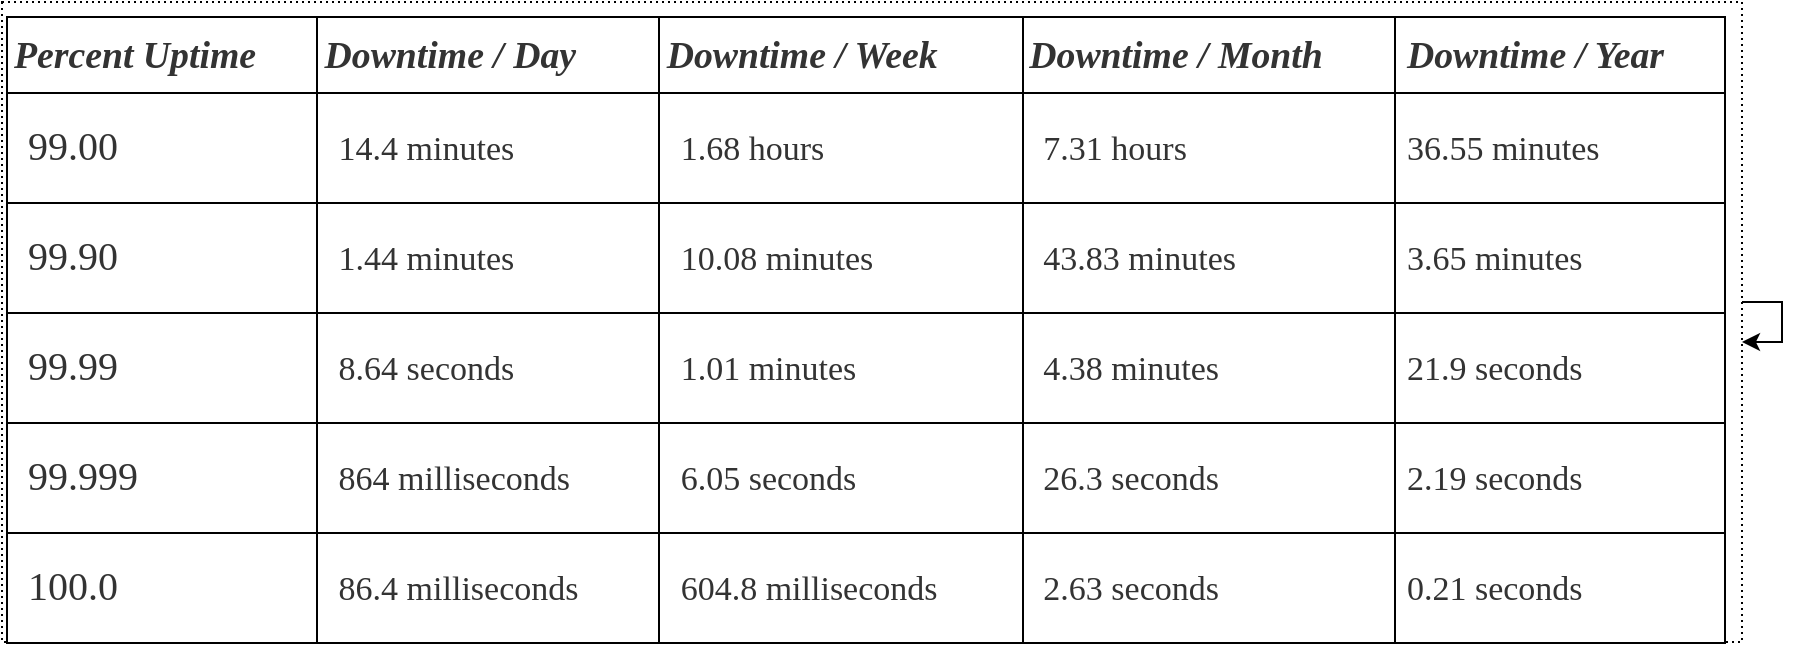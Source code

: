 <mxfile version="13.1.14" type="github">
  <diagram name="Page-1" id="bd83a815-5ea8-2e97-e5ec-87c9f400f2fa">
    <mxGraphModel dx="946" dy="614" grid="1" gridSize="10" guides="1" tooltips="1" connect="1" arrows="1" fold="1" page="1" pageScale="1.5" pageWidth="1169" pageHeight="826" background="#ffffff" math="0" shadow="0" extFonts="https://fonts.google.com/specimen/Martel+Sans^https://fonts.googleapis.com/css?family=https%3A%2F%2Ffonts.google.com%2Fspecimen%2FMartel%2BSans|Martel+Sans^https://fonts.googleapis.com/css?family=Martel%2BSans|Martel Sans^https://fonts.googleapis.com/css?family=Martel+Sans">
      <root>
        <mxCell id="0" style=";html=1;" />
        <mxCell id="1" style=";html=1;" parent="0" />
        <mxCell id="Qp-HphKMrTElHFIgSeHp-2" value="&lt;table border=&quot;1&quot; style=&quot;box-sizing: border-box ; border-collapse: collapse ; border-spacing: 0px ; font-size: 17px ; padding: 0px ; width: 860px ; margin: 0px auto 0.5em ; overflow: scroll ; display: table ; border: 1px solid rgb(0 , 0 , 0) ; max-width: 100% ; font-style: normal ; font-weight: 400 ; font-stretch: inherit ; line-height: 1.65em ; outline: 0px ; vertical-align: baseline ; color: rgb(51 , 51 , 51) ; letter-spacing: normal ; text-indent: 0px ; text-transform: none ; word-spacing: 0px ; background-color: rgb(255 , 255 , 255)&quot;&gt;&lt;thead style=&quot;box-sizing: border-box ; font-family: inherit ; font-style: inherit ; font-variant: inherit ; font-weight: bold ; font-stretch: inherit ; font-size: inherit ; line-height: inherit ; margin: 0px ; outline: 0px ; padding: 0px ; vertical-align: baseline ; display: table-header-group&quot;&gt;&lt;tr style=&quot;box-sizing: border-box ; font: inherit ; margin: 0px ; outline: 0px ; padding: 0px ; vertical-align: baseline ; display: table-row&quot;&gt;&lt;td style=&quot;box-sizing: border-box ; margin: 0px ; padding: 3px ; font-variant: inherit ; font-weight: inherit ; font-stretch: inherit ; font-size: 18.88px ; line-height: 1.65em ; outline: 0px ; vertical-align: text-top ; display: table-cell ; text-indent: 0px ; text-align: left&quot;&gt;&lt;span class=&quot;left&quot; style=&quot;font-variant: inherit ; font-weight: inherit ; font-stretch: inherit ; font-size: inherit ; line-height: inherit ; box-sizing: border-box ; margin: 0px ; outline: 0px ; padding: 0px ; vertical-align: baseline ; text-align: left&quot;&gt;&lt;font face=&quot;Martel Sans&quot;&gt;&lt;i&gt;Percent Uptime&lt;/i&gt;&lt;/font&gt;&lt;/span&gt;&lt;/td&gt;&lt;td style=&quot;box-sizing: border-box ; margin: 0px ; padding: 3px ; font-variant: inherit ; font-weight: inherit ; font-stretch: inherit ; font-size: 18.88px ; line-height: 1.65em ; outline: 0px ; vertical-align: text-top ; display: table-cell ; text-indent: 0px ; text-align: left&quot;&gt;&lt;span class=&quot;left&quot; style=&quot;box-sizing: border-box ; font-variant: inherit ; font-weight: inherit ; font-stretch: inherit ; font-size: inherit ; line-height: inherit ; margin: 0px ; outline: 0px ; padding: 0px ; vertical-align: baseline ; text-align: left&quot;&gt;&lt;font face=&quot;Martel Sans&quot;&gt;&lt;i&gt;Downtime / Day&lt;/i&gt;&lt;/font&gt;&lt;/span&gt;&lt;/td&gt;&lt;td style=&quot;box-sizing: border-box ; margin: 0px ; padding: 3px ; font-variant: inherit ; font-weight: inherit ; font-stretch: inherit ; font-size: 18.88px ; line-height: 1.65em ; outline: 0px ; vertical-align: text-top ; display: table-cell ; text-indent: 0px ; text-align: left&quot;&gt;&lt;span class=&quot;left&quot; style=&quot;box-sizing: border-box ; font-variant: inherit ; font-weight: inherit ; font-stretch: inherit ; font-size: inherit ; line-height: inherit ; margin: 0px ; outline: 0px ; padding: 0px ; vertical-align: baseline ; text-align: left&quot;&gt;&lt;font face=&quot;Martel Sans&quot;&gt;&lt;i&gt;Downtime / Week&lt;/i&gt;&lt;/font&gt;&lt;/span&gt;&lt;/td&gt;&lt;td style=&quot;box-sizing: border-box ; margin: 0px ; padding: 3px ; font-variant: inherit ; font-weight: inherit ; font-stretch: inherit ; font-size: 18.88px ; line-height: 1.65em ; outline: 0px ; vertical-align: text-top ; display: table-cell ; text-indent: 0px ; text-align: left&quot;&gt;&lt;span class=&quot;left&quot; style=&quot;font-variant: inherit ; font-weight: inherit ; font-stretch: inherit ; font-size: inherit ; line-height: inherit ; box-sizing: border-box ; margin: 0px ; outline: 0px ; padding: 0px ; vertical-align: baseline ; text-align: left&quot;&gt;&lt;font face=&quot;Martel Sans&quot;&gt;&lt;i&gt;Downtime / Month&lt;/i&gt;&lt;/font&gt;&lt;/span&gt;&lt;/td&gt;&lt;th style=&quot;border-collapse: collapse&quot;&gt;&lt;font face=&quot;Martel Sans&quot;&gt;&lt;i&gt;&amp;nbsp;&lt;font style=&quot;font-size: 18.88px&quot;&gt;Downtime / Year&lt;/font&gt;&lt;/i&gt;&lt;/font&gt;&lt;/th&gt;&lt;/tr&gt;&lt;/thead&gt;&lt;tbody style=&quot;box-sizing: border-box ; max-width: 100% ; overflow: scroll ; font-size: 20px&quot;&gt;&lt;tr style=&quot;box-sizing: border-box ; font-style: inherit ; font-variant: inherit ; font-weight: inherit ; font-stretch: inherit ; font-size: inherit ; line-height: inherit ; margin: 0px ; outline: 0px ; padding: 0px ; vertical-align: baseline ; display: table-row&quot;&gt;&lt;td style=&quot;box-sizing: border-box ; margin: 0px ; padding: 10px ; font-style: inherit ; font-variant: inherit ; font-stretch: inherit ; line-height: 1.65em ; outline: 0px ; vertical-align: text-top ; display: table-cell ; text-indent: 0px&quot;&gt;&lt;span class=&quot;left&quot; style=&quot;font-style: inherit ; font-variant: inherit ; font-stretch: inherit ; font-size: inherit ; line-height: inherit ; box-sizing: border-box ; margin: 0px ; outline: 0px ; padding: 0px ; vertical-align: baseline&quot;&gt;&lt;font face=&quot;Martel Sans&quot; style=&quot;font-size: 20px&quot;&gt;99.00&lt;/font&gt;&lt;/span&gt;&lt;/td&gt;&lt;td style=&quot;box-sizing: border-box ; margin: 0px ; padding: 10px ; font-style: inherit ; font-variant: inherit ; font-weight: inherit ; font-stretch: inherit ; line-height: 1.65em ; outline: 0px ; vertical-align: text-top ; display: table-cell ; text-indent: 0px&quot;&gt;&lt;span class=&quot;left&quot; style=&quot;box-sizing: border-box ; font-style: inherit ; font-variant: inherit ; font-weight: inherit ; font-stretch: inherit ; font-size: inherit ; line-height: inherit ; margin: 0px ; outline: 0px ; padding: 0px ; vertical-align: baseline&quot;&gt;&lt;font face=&quot;Martel Sans&quot; style=&quot;font-size: 17px&quot;&gt;14.4 minutes&lt;/font&gt;&lt;/span&gt;&lt;/td&gt;&lt;td style=&quot;box-sizing: border-box ; margin: 0px ; padding: 10px ; font-style: inherit ; font-variant: inherit ; font-weight: inherit ; font-stretch: inherit ; line-height: 1.65em ; outline: 0px ; vertical-align: text-top ; display: table-cell ; text-indent: 0px ; text-align: left&quot;&gt;&lt;span class=&quot;left&quot; style=&quot;box-sizing: border-box ; font-style: inherit ; font-variant: inherit ; font-weight: inherit ; font-stretch: inherit ; font-size: inherit ; line-height: inherit ; margin: 0px ; outline: 0px ; padding: 0px ; vertical-align: baseline ; text-align: left&quot;&gt;&lt;font face=&quot;Martel Sans&quot; style=&quot;font-size: 17px&quot;&gt;1.68 hours&lt;/font&gt;&lt;/span&gt;&lt;/td&gt;&lt;td style=&quot;box-sizing: border-box ; margin: 0px ; padding: 10px ; font-style: inherit ; font-variant: inherit ; font-weight: inherit ; font-stretch: inherit ; line-height: 1.65em ; outline: 0px ; vertical-align: text-top ; display: table-cell ; text-indent: 0px ; text-align: left&quot;&gt;&lt;span class=&quot;left&quot; style=&quot;box-sizing: border-box ; font-style: inherit ; font-variant: inherit ; font-weight: inherit ; font-stretch: inherit ; font-size: inherit ; line-height: inherit ; margin: 0px ; outline: 0px ; padding: 0px ; vertical-align: baseline ; text-align: left&quot;&gt;&lt;font face=&quot;Martel Sans&quot; style=&quot;font-size: 17px&quot;&gt;7.31 hours&lt;/font&gt;&lt;/span&gt;&lt;/td&gt;&lt;td&gt;&lt;font face=&quot;Martel Sans&quot; style=&quot;font-size: 17px&quot;&gt;&amp;nbsp;36.55 minutes&lt;/font&gt;&lt;/td&gt;&lt;/tr&gt;&lt;tr style=&quot;box-sizing: border-box ; font-style: inherit ; font-variant: inherit ; font-weight: inherit ; font-stretch: inherit ; font-size: inherit ; line-height: inherit ; margin: 0px ; outline: 0px ; padding: 0px ; vertical-align: baseline ; display: table-row&quot;&gt;&lt;td style=&quot;box-sizing: border-box ; margin: 0px ; padding: 10px ; font-style: inherit ; font-variant: inherit ; font-weight: inherit ; font-stretch: inherit ; font-size: 18.88px ; line-height: 1.65em ; outline: 0px ; vertical-align: text-top ; display: table-cell ; text-indent: 0px ; text-align: left&quot;&gt;&lt;span class=&quot;left&quot; style=&quot;box-sizing: border-box ; font-style: inherit ; font-variant: inherit ; font-weight: inherit ; font-stretch: inherit ; font-size: inherit ; line-height: inherit ; margin: 0px ; outline: 0px ; padding: 0px ; vertical-align: baseline ; text-align: left&quot;&gt;&lt;font face=&quot;Martel Sans&quot; style=&quot;font-size: 20px&quot;&gt;99.90&lt;/font&gt;&lt;/span&gt;&lt;/td&gt;&lt;td style=&quot;box-sizing: border-box ; margin: 0px ; padding: 10px ; font-style: inherit ; font-variant: inherit ; font-weight: inherit ; font-stretch: inherit ; line-height: 1.65em ; outline: 0px ; vertical-align: text-top ; display: table-cell ; text-indent: 0px ; text-align: left&quot;&gt;&lt;span class=&quot;left&quot; style=&quot;box-sizing: border-box ; font-style: inherit ; font-variant: inherit ; font-weight: inherit ; font-stretch: inherit ; font-size: inherit ; line-height: inherit ; margin: 0px ; outline: 0px ; padding: 0px ; vertical-align: baseline ; text-align: left&quot;&gt;&lt;font face=&quot;Martel Sans&quot; style=&quot;font-size: 17px&quot;&gt;1.44 minutes&lt;/font&gt;&lt;/span&gt;&lt;/td&gt;&lt;td style=&quot;box-sizing: border-box ; margin: 0px ; padding: 10px ; font-style: inherit ; font-variant: inherit ; font-weight: inherit ; font-stretch: inherit ; line-height: 1.65em ; outline: 0px ; vertical-align: text-top ; display: table-cell ; text-indent: 0px ; text-align: left&quot;&gt;&lt;span class=&quot;left&quot; style=&quot;box-sizing: border-box ; font-style: inherit ; font-variant: inherit ; font-weight: inherit ; font-stretch: inherit ; font-size: inherit ; line-height: inherit ; margin: 0px ; outline: 0px ; padding: 0px ; vertical-align: baseline ; text-align: left&quot;&gt;&lt;font face=&quot;Martel Sans&quot; style=&quot;font-size: 17px&quot;&gt;10.08 minutes&lt;/font&gt;&lt;/span&gt;&lt;/td&gt;&lt;td style=&quot;box-sizing: border-box ; margin: 0px ; padding: 10px ; font-style: inherit ; font-variant: inherit ; font-weight: inherit ; font-stretch: inherit ; line-height: 1.65em ; outline: 0px ; vertical-align: text-top ; display: table-cell ; text-indent: 0px ; text-align: left&quot;&gt;&lt;span class=&quot;left&quot; style=&quot;box-sizing: border-box ; font-style: inherit ; font-variant: inherit ; font-weight: inherit ; font-stretch: inherit ; font-size: inherit ; line-height: inherit ; margin: 0px ; outline: 0px ; padding: 0px ; vertical-align: baseline ; text-align: left&quot;&gt;&lt;font face=&quot;Martel Sans&quot; style=&quot;font-size: 17px&quot;&gt;43.83 minutes&lt;/font&gt;&lt;/span&gt;&lt;/td&gt;&lt;td&gt;&lt;font face=&quot;Martel Sans&quot; style=&quot;font-size: 17px&quot;&gt;&amp;nbsp;3.65 minutes&lt;/font&gt;&lt;/td&gt;&lt;/tr&gt;&lt;tr style=&quot;box-sizing: border-box ; font-style: inherit ; font-variant: inherit ; font-weight: inherit ; font-stretch: inherit ; font-size: inherit ; line-height: inherit ; margin: 0px ; outline: 0px ; padding: 0px ; vertical-align: baseline ; display: table-row&quot;&gt;&lt;td style=&quot;box-sizing: border-box ; margin: 0px ; padding: 10px ; font-style: inherit ; font-variant: inherit ; font-weight: inherit ; font-stretch: inherit ; line-height: 1.65em ; outline: 0px ; vertical-align: text-top ; display: table-cell ; text-indent: 0px ; text-align: left&quot;&gt;&lt;span class=&quot;left&quot; style=&quot;box-sizing: border-box ; font-style: inherit ; font-variant: inherit ; font-weight: inherit ; font-stretch: inherit ; font-size: inherit ; line-height: inherit ; margin: 0px ; outline: 0px ; padding: 0px ; vertical-align: baseline ; text-align: left&quot;&gt;&lt;font face=&quot;Martel Sans&quot; style=&quot;font-size: 20px&quot;&gt;99.99&lt;/font&gt;&lt;/span&gt;&lt;/td&gt;&lt;td style=&quot;box-sizing: border-box ; margin: 0px ; padding: 10px ; font-style: inherit ; font-variant: inherit ; font-weight: inherit ; font-stretch: inherit ; line-height: 1.65em ; outline: 0px ; vertical-align: text-top ; display: table-cell ; text-indent: 0px ; text-align: left&quot;&gt;&lt;span class=&quot;left&quot; style=&quot;box-sizing: border-box ; font-style: inherit ; font-variant: inherit ; font-weight: inherit ; font-stretch: inherit ; font-size: inherit ; line-height: inherit ; margin: 0px ; outline: 0px ; padding: 0px ; vertical-align: baseline ; text-align: left&quot;&gt;&lt;font face=&quot;Martel Sans&quot; style=&quot;font-size: 17px&quot;&gt;8.64 seconds&lt;/font&gt;&lt;/span&gt;&lt;/td&gt;&lt;td style=&quot;box-sizing: border-box ; margin: 0px ; padding: 10px ; font-style: inherit ; font-variant: inherit ; font-weight: inherit ; font-stretch: inherit ; line-height: 1.65em ; outline: 0px ; vertical-align: text-top ; display: table-cell ; text-indent: 0px ; text-align: left&quot;&gt;&lt;span class=&quot;left&quot; style=&quot;box-sizing: border-box ; font-style: inherit ; font-variant: inherit ; font-weight: inherit ; font-stretch: inherit ; font-size: inherit ; line-height: inherit ; margin: 0px ; outline: 0px ; padding: 0px ; vertical-align: baseline ; text-align: left&quot;&gt;&lt;font face=&quot;Martel Sans&quot; style=&quot;font-size: 17px&quot;&gt;1.01 minutes&lt;/font&gt;&lt;/span&gt;&lt;/td&gt;&lt;td style=&quot;box-sizing: border-box ; margin: 0px ; padding: 10px ; font-style: inherit ; font-variant: inherit ; font-weight: inherit ; font-stretch: inherit ; line-height: 1.65em ; outline: 0px ; vertical-align: text-top ; display: table-cell ; text-indent: 0px ; text-align: left&quot;&gt;&lt;span class=&quot;left&quot; style=&quot;box-sizing: border-box ; font-style: inherit ; font-variant: inherit ; font-weight: inherit ; font-stretch: inherit ; font-size: inherit ; line-height: inherit ; margin: 0px ; outline: 0px ; padding: 0px ; vertical-align: baseline ; text-align: left&quot;&gt;&lt;font face=&quot;Martel Sans&quot; style=&quot;font-size: 17px&quot;&gt;4.38 minutes&lt;/font&gt;&lt;/span&gt;&lt;/td&gt;&lt;td&gt;&lt;font face=&quot;Martel Sans&quot; style=&quot;font-size: 17px&quot;&gt;&amp;nbsp;21.9 seconds&lt;/font&gt;&lt;/td&gt;&lt;/tr&gt;&lt;tr style=&quot;box-sizing: border-box ; font-style: inherit ; font-variant: inherit ; font-weight: inherit ; font-stretch: inherit ; font-size: inherit ; line-height: inherit ; margin: 0px ; outline: 0px ; padding: 0px ; vertical-align: baseline ; display: table-row&quot;&gt;&lt;td style=&quot;box-sizing: border-box ; margin: 0px ; padding: 10px ; font-style: inherit ; font-variant: inherit ; font-weight: inherit ; font-stretch: inherit ; line-height: 1.65em ; outline: 0px ; vertical-align: text-top ; display: table-cell ; text-indent: 0px ; text-align: left&quot;&gt;&lt;span class=&quot;left&quot; style=&quot;box-sizing: border-box ; font-style: inherit ; font-variant: inherit ; font-weight: inherit ; font-stretch: inherit ; font-size: inherit ; line-height: inherit ; margin: 0px ; outline: 0px ; padding: 0px ; vertical-align: baseline ; text-align: left&quot;&gt;&lt;font face=&quot;Martel Sans&quot; style=&quot;font-size: 20px&quot;&gt;99.999&lt;/font&gt;&lt;/span&gt;&lt;/td&gt;&lt;td style=&quot;box-sizing: border-box ; margin: 0px ; padding: 10px ; font-style: inherit ; font-variant: inherit ; font-weight: inherit ; font-stretch: inherit ; line-height: 1.65em ; outline: 0px ; vertical-align: text-top ; display: table-cell ; text-indent: 0px ; text-align: left&quot;&gt;&lt;span class=&quot;left&quot; style=&quot;box-sizing: border-box ; font-style: inherit ; font-variant: inherit ; font-weight: inherit ; font-stretch: inherit ; font-size: inherit ; line-height: inherit ; margin: 0px ; outline: 0px ; padding: 0px ; vertical-align: baseline ; text-align: left&quot;&gt;&lt;font face=&quot;Martel Sans&quot; style=&quot;font-size: 17px&quot;&gt;864 milliseconds&lt;/font&gt;&lt;/span&gt;&lt;/td&gt;&lt;td style=&quot;box-sizing: border-box ; margin: 0px ; padding: 10px ; font-style: inherit ; font-variant: inherit ; font-weight: inherit ; font-stretch: inherit ; line-height: 1.65em ; outline: 0px ; vertical-align: text-top ; display: table-cell ; text-indent: 0px ; text-align: left&quot;&gt;&lt;span class=&quot;left&quot; style=&quot;box-sizing: border-box ; font-style: inherit ; font-variant: inherit ; font-weight: inherit ; font-stretch: inherit ; font-size: inherit ; line-height: inherit ; margin: 0px ; outline: 0px ; padding: 0px ; vertical-align: baseline ; text-align: left&quot;&gt;&lt;font face=&quot;Martel Sans&quot; style=&quot;font-size: 17px&quot;&gt;6.05 seconds&lt;/font&gt;&lt;/span&gt;&lt;/td&gt;&lt;td style=&quot;box-sizing: border-box ; margin: 0px ; padding: 10px ; font-style: inherit ; font-variant: inherit ; font-weight: inherit ; font-stretch: inherit ; line-height: 1.65em ; outline: 0px ; vertical-align: text-top ; display: table-cell ; text-indent: 0px ; text-align: left&quot;&gt;&lt;span class=&quot;left&quot; style=&quot;box-sizing: border-box ; font-style: inherit ; font-variant: inherit ; font-weight: inherit ; font-stretch: inherit ; font-size: inherit ; line-height: inherit ; margin: 0px ; outline: 0px ; padding: 0px ; vertical-align: baseline ; text-align: left&quot;&gt;&lt;font face=&quot;Martel Sans&quot; style=&quot;font-size: 17px&quot;&gt;26.3 seconds&lt;/font&gt;&lt;/span&gt;&lt;/td&gt;&lt;td&gt;&lt;font face=&quot;Martel Sans&quot; style=&quot;font-size: 17px&quot;&gt;&amp;nbsp;2.19 seconds&lt;/font&gt;&lt;/td&gt;&lt;/tr&gt;&lt;tr style=&quot;box-sizing: border-box ; font: inherit ; margin: 0px ; outline: 0px ; padding: 0px ; vertical-align: baseline ; display: table-row&quot;&gt;&lt;td style=&quot;box-sizing: border-box ; margin: 0px ; padding: 10px ; font-style: inherit ; font-variant: inherit ; font-weight: inherit ; font-stretch: inherit ; line-height: 1.65em ; outline: 0px ; vertical-align: text-top ; display: table-cell ; text-indent: 0px ; text-align: left&quot;&gt;&lt;span class=&quot;left&quot; style=&quot;box-sizing: border-box ; font-style: inherit ; font-variant: inherit ; font-weight: inherit ; font-stretch: inherit ; font-size: inherit ; line-height: inherit ; margin: 0px ; outline: 0px ; padding: 0px ; vertical-align: baseline ; text-align: left&quot;&gt;&lt;font face=&quot;Martel Sans&quot; style=&quot;font-size: 20px&quot;&gt;100.0&lt;/font&gt;&lt;/span&gt;&lt;/td&gt;&lt;td style=&quot;box-sizing: border-box ; margin: 0px ; padding: 10px ; font-style: inherit ; font-variant: inherit ; font-weight: inherit ; font-stretch: inherit ; line-height: 1.65em ; outline: 0px ; vertical-align: text-top ; display: table-cell ; text-indent: 0px ; text-align: left&quot;&gt;&lt;span class=&quot;left&quot; style=&quot;box-sizing: border-box ; font-style: inherit ; font-variant: inherit ; font-weight: inherit ; font-stretch: inherit ; font-size: inherit ; line-height: inherit ; margin: 0px ; outline: 0px ; padding: 0px ; vertical-align: baseline ; text-align: left&quot;&gt;&lt;font face=&quot;Martel Sans&quot; style=&quot;font-size: 17px&quot;&gt;86.4 milliseconds&lt;/font&gt;&lt;/span&gt;&lt;/td&gt;&lt;td style=&quot;box-sizing: border-box ; margin: 0px ; padding: 10px ; font-style: inherit ; font-variant: inherit ; font-weight: inherit ; font-stretch: inherit ; line-height: 1.65em ; outline: 0px ; vertical-align: text-top ; display: table-cell ; text-indent: 0px ; text-align: left&quot;&gt;&lt;span class=&quot;left&quot; style=&quot;box-sizing: border-box ; font-style: inherit ; font-variant: inherit ; font-weight: inherit ; font-stretch: inherit ; font-size: inherit ; line-height: inherit ; margin: 0px ; outline: 0px ; padding: 0px ; vertical-align: baseline ; text-align: left&quot;&gt;&lt;font face=&quot;Martel Sans&quot; style=&quot;font-size: 17px&quot;&gt;604.8 milliseconds&lt;/font&gt;&lt;/span&gt;&lt;/td&gt;&lt;td style=&quot;box-sizing: border-box ; margin: 0px ; padding: 10px ; font-style: inherit ; font-variant: inherit ; font-weight: inherit ; font-stretch: inherit ; line-height: 1.65em ; outline: 0px ; vertical-align: text-top ; display: table-cell ; text-indent: 0px ; text-align: left&quot;&gt;&lt;span class=&quot;left&quot; style=&quot;font-style: inherit ; font-variant: inherit ; font-weight: inherit ; font-stretch: inherit ; font-size: inherit ; line-height: inherit ; box-sizing: border-box ; margin: 0px ; outline: 0px ; padding: 0px ; vertical-align: baseline ; text-align: left&quot;&gt;&lt;font face=&quot;Martel Sans&quot; style=&quot;font-size: 17px&quot;&gt;2.63 seconds&lt;/font&gt;&lt;/span&gt;&lt;/td&gt;&lt;td&gt;&lt;font face=&quot;Martel Sans&quot; style=&quot;font-size: 17px&quot;&gt;&amp;nbsp;0.21 seconds&lt;/font&gt;&lt;/td&gt;&lt;/tr&gt;&lt;/tbody&gt;&lt;/table&gt;" style="text;whiteSpace=wrap;html=1;fillColor=none;strokeColor=#000000;dashed=1;dashPattern=1 2;fontFamily=Martel+Sans;FType=g;" parent="1" vertex="1">
          <mxGeometry x="50" y="140" width="870" height="320" as="geometry" />
        </mxCell>
        <mxCell id="Qp-HphKMrTElHFIgSeHp-3" style="edgeStyle=orthogonalEdgeStyle;rounded=0;orthogonalLoop=1;jettySize=auto;html=1;" parent="1" source="Qp-HphKMrTElHFIgSeHp-2" target="Qp-HphKMrTElHFIgSeHp-2" edge="1">
          <mxGeometry relative="1" as="geometry" />
        </mxCell>
      </root>
    </mxGraphModel>
  </diagram>
</mxfile>
